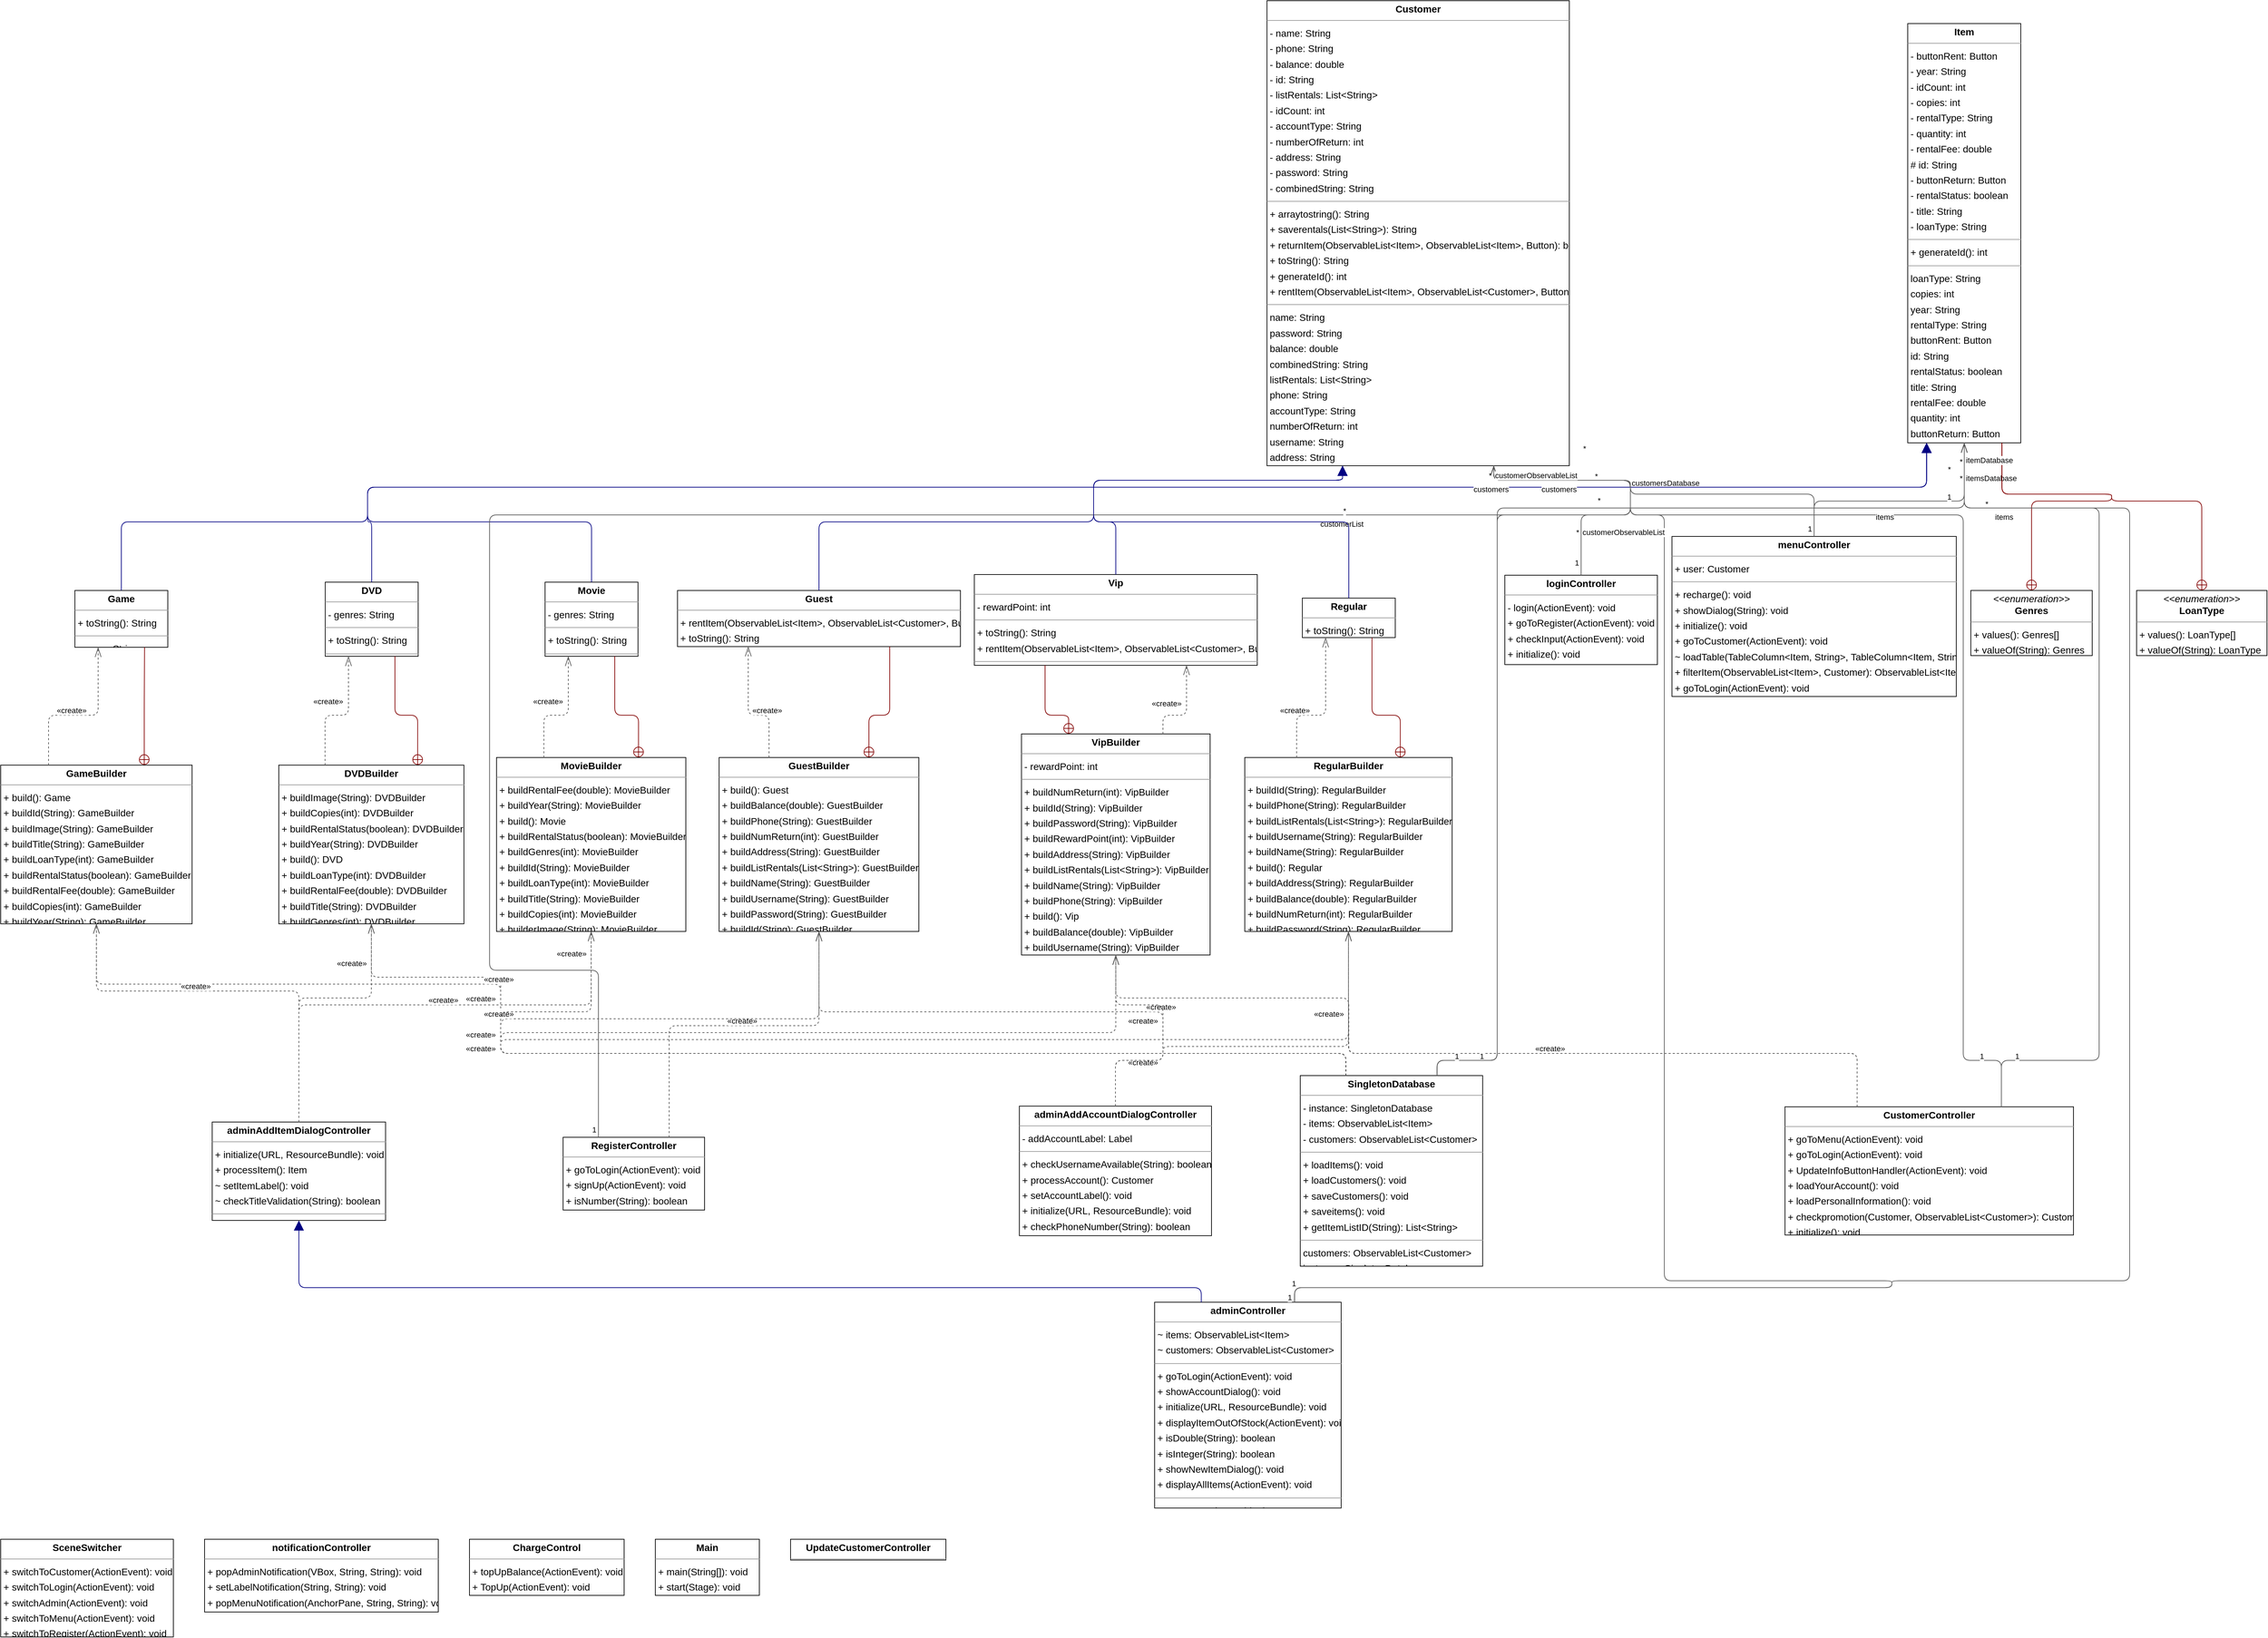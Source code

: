 <mxGraphModel dx="0" dy="0" grid="1" gridSize="10" guides="1" tooltips="1" connect="1" arrows="1" fold="1" page="0" pageScale="1" background="none" math="0" shadow="0">
  <root>
    <mxCell id="0" />
    <mxCell id="1" parent="0" />
    <mxCell id="node3" parent="1" vertex="1" value="&lt;p style=&quot;margin:0px;margin-top:4px;text-align:center;&quot;&gt;&lt;b&gt;ChargeControl&lt;/b&gt;&lt;/p&gt;&lt;hr size=&quot;1&quot;/&gt;&lt;p style=&quot;margin:0 0 0 4px;line-height:1.6;&quot;&gt;+ topUpBalance(ActionEvent): void&lt;br/&gt;+ TopUp(ActionEvent): void&lt;/p&gt;" style="verticalAlign=top;align=left;overflow=fill;fontSize=14;fontFamily=Helvetica;html=1;rounded=0;shadow=0;comic=0;labelBackgroundColor=none;strokeWidth=1;">
      <mxGeometry x="540" y="2206" width="223" height="81" as="geometry" />
    </mxCell>
    <mxCell id="node7" parent="1" vertex="1" value="&lt;p style=&quot;margin:0px;margin-top:4px;text-align:center;&quot;&gt;&lt;b&gt;Customer&lt;/b&gt;&lt;/p&gt;&lt;hr size=&quot;1&quot;/&gt;&lt;p style=&quot;margin:0 0 0 4px;line-height:1.6;&quot;&gt;- name: String&lt;br/&gt;- phone: String&lt;br/&gt;- balance: double&lt;br/&gt;- id: String&lt;br/&gt;- listRentals: List&amp;lt;String&amp;gt;&lt;br/&gt;- idCount: int&lt;br/&gt;- accountType: String&lt;br/&gt;- numberOfReturn: int&lt;br/&gt;- address: String&lt;br/&gt;- password: String&lt;br/&gt;- combinedString: String&lt;/p&gt;&lt;hr size=&quot;1&quot;/&gt;&lt;p style=&quot;margin:0 0 0 4px;line-height:1.6;&quot;&gt;+ arraytostring(): String&lt;br/&gt;+ saverentals(List&amp;lt;String&amp;gt;): String&lt;br/&gt;+ returnItem(ObservableList&amp;lt;Item&amp;gt;, ObservableList&amp;lt;Item&amp;gt;, Button): boolean&lt;br/&gt;+ toString(): String&lt;br/&gt;+ generateId(): int&lt;br/&gt;+ rentItem(ObservableList&amp;lt;Item&amp;gt;, ObservableList&amp;lt;Customer&amp;gt;, Button, Label, int, Label): boolean&lt;/p&gt;&lt;hr size=&quot;1&quot;/&gt;&lt;p style=&quot;margin:0 0 0 4px;line-height:1.6;&quot;&gt; name: String&lt;br/&gt; password: String&lt;br/&gt; balance: double&lt;br/&gt; combinedString: String&lt;br/&gt; listRentals: List&amp;lt;String&amp;gt;&lt;br/&gt; phone: String&lt;br/&gt; accountType: String&lt;br/&gt; numberOfReturn: int&lt;br/&gt; username: String&lt;br/&gt; address: String&lt;br/&gt; id: String&lt;br/&gt; idCount: int&lt;/p&gt;" style="verticalAlign=top;align=left;overflow=fill;fontSize=14;fontFamily=Helvetica;html=1;rounded=0;shadow=0;comic=0;labelBackgroundColor=none;strokeWidth=1;">
      <mxGeometry x="1690" y="-14" width="436" height="671" as="geometry" />
    </mxCell>
    <mxCell id="node5" parent="1" vertex="1" value="&lt;p style=&quot;margin:0px;margin-top:4px;text-align:center;&quot;&gt;&lt;b&gt;CustomerController&lt;/b&gt;&lt;/p&gt;&lt;hr size=&quot;1&quot;/&gt;&lt;p style=&quot;margin:0 0 0 4px;line-height:1.6;&quot;&gt;+ goToMenu(ActionEvent): void&lt;br/&gt;+ goToLogin(ActionEvent): void&lt;br/&gt;+ UpdateInfoButtonHandler(ActionEvent): void&lt;br/&gt;+ loadYourAccount(): void&lt;br/&gt;+ loadPersonalInformation(): void&lt;br/&gt;+ checkpromotion(Customer, ObservableList&amp;lt;Customer&amp;gt;): Customer&lt;br/&gt;+ initialize(): void&lt;/p&gt;" style="verticalAlign=top;align=left;overflow=fill;fontSize=14;fontFamily=Helvetica;html=1;rounded=0;shadow=0;comic=0;labelBackgroundColor=none;strokeWidth=1;">
      <mxGeometry x="2437" y="1582" width="416" height="185" as="geometry" />
    </mxCell>
    <mxCell id="node15" parent="1" vertex="1" value="&lt;p style=&quot;margin:0px;margin-top:4px;text-align:center;&quot;&gt;&lt;b&gt;DVD&lt;/b&gt;&lt;/p&gt;&lt;hr size=&quot;1&quot;/&gt;&lt;p style=&quot;margin:0 0 0 4px;line-height:1.6;&quot;&gt;- genres: String&lt;/p&gt;&lt;hr size=&quot;1&quot;/&gt;&lt;p style=&quot;margin:0 0 0 4px;line-height:1.6;&quot;&gt;+ toString(): String&lt;/p&gt;&lt;hr size=&quot;1&quot;/&gt;&lt;p style=&quot;margin:0 0 0 4px;line-height:1.6;&quot;&gt; genres: String&lt;/p&gt;" style="verticalAlign=top;align=left;overflow=fill;fontSize=14;fontFamily=Helvetica;html=1;rounded=0;shadow=0;comic=0;labelBackgroundColor=none;strokeWidth=1;">
      <mxGeometry x="332" y="825" width="134" height="107" as="geometry" />
    </mxCell>
    <mxCell id="node24" parent="1" vertex="1" value="&lt;p style=&quot;margin:0px;margin-top:4px;text-align:center;&quot;&gt;&lt;b&gt;DVDBuilder&lt;/b&gt;&lt;/p&gt;&lt;hr size=&quot;1&quot;/&gt;&lt;p style=&quot;margin:0 0 0 4px;line-height:1.6;&quot;&gt;+ buildImage(String): DVDBuilder&lt;br/&gt;+ buildCopies(int): DVDBuilder&lt;br/&gt;+ buildRentalStatus(boolean): DVDBuilder&lt;br/&gt;+ buildYear(String): DVDBuilder&lt;br/&gt;+ build(): DVD&lt;br/&gt;+ buildLoanType(int): DVDBuilder&lt;br/&gt;+ buildRentalFee(double): DVDBuilder&lt;br/&gt;+ buildTitle(String): DVDBuilder&lt;br/&gt;+ buildGenres(int): DVDBuilder&lt;/p&gt;" style="verticalAlign=top;align=left;overflow=fill;fontSize=14;fontFamily=Helvetica;html=1;rounded=0;shadow=0;comic=0;labelBackgroundColor=none;strokeWidth=1;">
      <mxGeometry x="265" y="1089" width="267" height="229" as="geometry" />
    </mxCell>
    <mxCell id="node11" parent="1" vertex="1" value="&lt;p style=&quot;margin:0px;margin-top:4px;text-align:center;&quot;&gt;&lt;b&gt;Game&lt;/b&gt;&lt;/p&gt;&lt;hr size=&quot;1&quot;/&gt;&lt;p style=&quot;margin:0 0 0 4px;line-height:1.6;&quot;&gt;+ toString(): String&lt;/p&gt;&lt;hr size=&quot;1&quot;/&gt;&lt;p style=&quot;margin:0 0 0 4px;line-height:1.6;&quot;&gt; genres: String&lt;/p&gt;" style="verticalAlign=top;align=left;overflow=fill;fontSize=14;fontFamily=Helvetica;html=1;rounded=0;shadow=0;comic=0;labelBackgroundColor=none;strokeWidth=1;">
      <mxGeometry x="-29" y="837" width="134" height="82" as="geometry" />
    </mxCell>
    <mxCell id="node26" parent="1" vertex="1" value="&lt;p style=&quot;margin:0px;margin-top:4px;text-align:center;&quot;&gt;&lt;b&gt;GameBuilder&lt;/b&gt;&lt;/p&gt;&lt;hr size=&quot;1&quot;/&gt;&lt;p style=&quot;margin:0 0 0 4px;line-height:1.6;&quot;&gt;+ build(): Game&lt;br/&gt;+ buildId(String): GameBuilder&lt;br/&gt;+ buildImage(String): GameBuilder&lt;br/&gt;+ buildTitle(String): GameBuilder&lt;br/&gt;+ buildLoanType(int): GameBuilder&lt;br/&gt;+ buildRentalStatus(boolean): GameBuilder&lt;br/&gt;+ buildRentalFee(double): GameBuilder&lt;br/&gt;+ buildCopies(int): GameBuilder&lt;br/&gt;+ buildYear(String): GameBuilder&lt;/p&gt;" style="verticalAlign=top;align=left;overflow=fill;fontSize=14;fontFamily=Helvetica;html=1;rounded=0;shadow=0;comic=0;labelBackgroundColor=none;strokeWidth=1;">
      <mxGeometry x="-136" y="1089" width="276" height="229" as="geometry" />
    </mxCell>
    <mxCell id="node21" parent="1" vertex="1" value="&lt;p style=&quot;margin:0px;margin-top:4px;text-align:center;&quot;&gt;&lt;i&gt;&amp;lt;&amp;lt;enumeration&amp;gt;&amp;gt;&lt;/i&gt;&lt;br/&gt;&lt;b&gt;Genres&lt;/b&gt;&lt;/p&gt;&lt;hr size=&quot;1&quot;/&gt;&lt;p style=&quot;margin:0 0 0 4px;line-height:1.6;&quot;&gt;+ values(): Genres[]&lt;br/&gt;+ valueOf(String): Genres&lt;/p&gt;" style="verticalAlign=top;align=left;overflow=fill;fontSize=14;fontFamily=Helvetica;html=1;rounded=0;shadow=0;comic=0;labelBackgroundColor=none;strokeWidth=1;">
      <mxGeometry x="2705" y="837" width="175" height="94" as="geometry" />
    </mxCell>
    <mxCell id="node18" parent="1" vertex="1" value="&lt;p style=&quot;margin:0px;margin-top:4px;text-align:center;&quot;&gt;&lt;b&gt;Guest&lt;/b&gt;&lt;/p&gt;&lt;hr size=&quot;1&quot;/&gt;&lt;p style=&quot;margin:0 0 0 4px;line-height:1.6;&quot;&gt;+ rentItem(ObservableList&amp;lt;Item&amp;gt;, ObservableList&amp;lt;Customer&amp;gt;, Button, Label, int, Label): boolean&lt;br/&gt;+ toString(): String&lt;/p&gt;" style="verticalAlign=top;align=left;overflow=fill;fontSize=14;fontFamily=Helvetica;html=1;rounded=0;shadow=0;comic=0;labelBackgroundColor=none;strokeWidth=1;">
      <mxGeometry x="840" y="837" width="408" height="81" as="geometry" />
    </mxCell>
    <mxCell id="node23" parent="1" vertex="1" value="&lt;p style=&quot;margin:0px;margin-top:4px;text-align:center;&quot;&gt;&lt;b&gt;GuestBuilder&lt;/b&gt;&lt;/p&gt;&lt;hr size=&quot;1&quot;/&gt;&lt;p style=&quot;margin:0 0 0 4px;line-height:1.6;&quot;&gt;+ build(): Guest&lt;br/&gt;+ buildBalance(double): GuestBuilder&lt;br/&gt;+ buildPhone(String): GuestBuilder&lt;br/&gt;+ buildNumReturn(int): GuestBuilder&lt;br/&gt;+ buildAddress(String): GuestBuilder&lt;br/&gt;+ buildListRentals(List&amp;lt;String&amp;gt;): GuestBuilder&lt;br/&gt;+ buildName(String): GuestBuilder&lt;br/&gt;+ buildUsername(String): GuestBuilder&lt;br/&gt;+ buildPassword(String): GuestBuilder&lt;br/&gt;+ buildId(String): GuestBuilder&lt;/p&gt;" style="verticalAlign=top;align=left;overflow=fill;fontSize=14;fontFamily=Helvetica;html=1;rounded=0;shadow=0;comic=0;labelBackgroundColor=none;strokeWidth=1;">
      <mxGeometry x="900" y="1078" width="288" height="251" as="geometry" />
    </mxCell>
    <mxCell id="node1" parent="1" vertex="1" value="&lt;p style=&quot;margin:0px;margin-top:4px;text-align:center;&quot;&gt;&lt;b&gt;Item&lt;/b&gt;&lt;/p&gt;&lt;hr size=&quot;1&quot;/&gt;&lt;p style=&quot;margin:0 0 0 4px;line-height:1.6;&quot;&gt;- buttonRent: Button&lt;br/&gt;- year: String&lt;br/&gt;- idCount: int&lt;br/&gt;- copies: int&lt;br/&gt;- rentalType: String&lt;br/&gt;- quantity: int&lt;br/&gt;- rentalFee: double&lt;br/&gt;# id: String&lt;br/&gt;- buttonReturn: Button&lt;br/&gt;- rentalStatus: boolean&lt;br/&gt;- title: String&lt;br/&gt;- loanType: String&lt;/p&gt;&lt;hr size=&quot;1&quot;/&gt;&lt;p style=&quot;margin:0 0 0 4px;line-height:1.6;&quot;&gt;+ generateId(): int&lt;/p&gt;&lt;hr size=&quot;1&quot;/&gt;&lt;p style=&quot;margin:0 0 0 4px;line-height:1.6;&quot;&gt; loanType: String&lt;br/&gt; copies: int&lt;br/&gt; year: String&lt;br/&gt; rentalType: String&lt;br/&gt; buttonRent: Button&lt;br/&gt; id: String&lt;br/&gt; rentalStatus: boolean&lt;br/&gt; title: String&lt;br/&gt; rentalFee: double&lt;br/&gt; quantity: int&lt;br/&gt; buttonReturn: Button&lt;br/&gt; genres: String&lt;br/&gt; idCount: int&lt;/p&gt;" style="verticalAlign=top;align=left;overflow=fill;fontSize=14;fontFamily=Helvetica;html=1;rounded=0;shadow=0;comic=0;labelBackgroundColor=none;strokeWidth=1;">
      <mxGeometry x="2614" y="19" width="163" height="605" as="geometry" />
    </mxCell>
    <mxCell id="node28" parent="1" vertex="1" value="&lt;p style=&quot;margin:0px;margin-top:4px;text-align:center;&quot;&gt;&lt;i&gt;&amp;lt;&amp;lt;enumeration&amp;gt;&amp;gt;&lt;/i&gt;&lt;br/&gt;&lt;b&gt;LoanType&lt;/b&gt;&lt;/p&gt;&lt;hr size=&quot;1&quot;/&gt;&lt;p style=&quot;margin:0 0 0 4px;line-height:1.6;&quot;&gt;+ values(): LoanType[]&lt;br/&gt;+ valueOf(String): LoanType&lt;/p&gt;" style="verticalAlign=top;align=left;overflow=fill;fontSize=14;fontFamily=Helvetica;html=1;rounded=0;shadow=0;comic=0;labelBackgroundColor=none;strokeWidth=1;">
      <mxGeometry x="2944" y="837" width="188" height="94" as="geometry" />
    </mxCell>
    <mxCell id="node20" parent="1" vertex="1" value="&lt;p style=&quot;margin:0px;margin-top:4px;text-align:center;&quot;&gt;&lt;b&gt;Main&lt;/b&gt;&lt;/p&gt;&lt;hr size=&quot;1&quot;/&gt;&lt;p style=&quot;margin:0 0 0 4px;line-height:1.6;&quot;&gt;+ main(String[]): void&lt;br/&gt;+ start(Stage): void&lt;/p&gt;" style="verticalAlign=top;align=left;overflow=fill;fontSize=14;fontFamily=Helvetica;html=1;rounded=0;shadow=0;comic=0;labelBackgroundColor=none;strokeWidth=1;">
      <mxGeometry x="808" y="2206" width="150" height="81" as="geometry" />
    </mxCell>
    <mxCell id="node13" parent="1" vertex="1" value="&lt;p style=&quot;margin:0px;margin-top:4px;text-align:center;&quot;&gt;&lt;b&gt;Movie&lt;/b&gt;&lt;/p&gt;&lt;hr size=&quot;1&quot;/&gt;&lt;p style=&quot;margin:0 0 0 4px;line-height:1.6;&quot;&gt;- genres: String&lt;/p&gt;&lt;hr size=&quot;1&quot;/&gt;&lt;p style=&quot;margin:0 0 0 4px;line-height:1.6;&quot;&gt;+ toString(): String&lt;/p&gt;&lt;hr size=&quot;1&quot;/&gt;&lt;p style=&quot;margin:0 0 0 4px;line-height:1.6;&quot;&gt; genres: String&lt;/p&gt;" style="verticalAlign=top;align=left;overflow=fill;fontSize=14;fontFamily=Helvetica;html=1;rounded=0;shadow=0;comic=0;labelBackgroundColor=none;strokeWidth=1;">
      <mxGeometry x="649" y="825" width="134" height="107" as="geometry" />
    </mxCell>
    <mxCell id="node27" parent="1" vertex="1" value="&lt;p style=&quot;margin:0px;margin-top:4px;text-align:center;&quot;&gt;&lt;b&gt;MovieBuilder&lt;/b&gt;&lt;/p&gt;&lt;hr size=&quot;1&quot;/&gt;&lt;p style=&quot;margin:0 0 0 4px;line-height:1.6;&quot;&gt;+ buildRentalFee(double): MovieBuilder&lt;br/&gt;+ buildYear(String): MovieBuilder&lt;br/&gt;+ build(): Movie&lt;br/&gt;+ buildRentalStatus(boolean): MovieBuilder&lt;br/&gt;+ buildGenres(int): MovieBuilder&lt;br/&gt;+ buildId(String): MovieBuilder&lt;br/&gt;+ buildLoanType(int): MovieBuilder&lt;br/&gt;+ buildTitle(String): MovieBuilder&lt;br/&gt;+ buildCopies(int): MovieBuilder&lt;br/&gt;+ builderImage(String): MovieBuilder&lt;/p&gt;" style="verticalAlign=top;align=left;overflow=fill;fontSize=14;fontFamily=Helvetica;html=1;rounded=0;shadow=0;comic=0;labelBackgroundColor=none;strokeWidth=1;">
      <mxGeometry x="579" y="1078" width="273" height="251" as="geometry" />
    </mxCell>
    <mxCell id="node17" parent="1" vertex="1" value="&lt;p style=&quot;margin:0px;margin-top:4px;text-align:center;&quot;&gt;&lt;b&gt;RegisterController&lt;/b&gt;&lt;/p&gt;&lt;hr size=&quot;1&quot;/&gt;&lt;p style=&quot;margin:0 0 0 4px;line-height:1.6;&quot;&gt;+ goToLogin(ActionEvent): void&lt;br/&gt;+ signUp(ActionEvent): void&lt;br/&gt;+ isNumber(String): boolean&lt;/p&gt;" style="verticalAlign=top;align=left;overflow=fill;fontSize=14;fontFamily=Helvetica;html=1;rounded=0;shadow=0;comic=0;labelBackgroundColor=none;strokeWidth=1;">
      <mxGeometry x="675" y="1626" width="204" height="105" as="geometry" />
    </mxCell>
    <mxCell id="node14" parent="1" vertex="1" value="&lt;p style=&quot;margin:0px;margin-top:4px;text-align:center;&quot;&gt;&lt;b&gt;Regular&lt;/b&gt;&lt;/p&gt;&lt;hr size=&quot;1&quot;/&gt;&lt;p style=&quot;margin:0 0 0 4px;line-height:1.6;&quot;&gt;+ toString(): String&lt;/p&gt;" style="verticalAlign=top;align=left;overflow=fill;fontSize=14;fontFamily=Helvetica;html=1;rounded=0;shadow=0;comic=0;labelBackgroundColor=none;strokeWidth=1;">
      <mxGeometry x="1741" y="848" width="134" height="57" as="geometry" />
    </mxCell>
    <mxCell id="node25" parent="1" vertex="1" value="&lt;p style=&quot;margin:0px;margin-top:4px;text-align:center;&quot;&gt;&lt;b&gt;RegularBuilder&lt;/b&gt;&lt;/p&gt;&lt;hr size=&quot;1&quot;/&gt;&lt;p style=&quot;margin:0 0 0 4px;line-height:1.6;&quot;&gt;+ buildId(String): RegularBuilder&lt;br/&gt;+ buildPhone(String): RegularBuilder&lt;br/&gt;+ buildListRentals(List&amp;lt;String&amp;gt;): RegularBuilder&lt;br/&gt;+ buildUsername(String): RegularBuilder&lt;br/&gt;+ buildName(String): RegularBuilder&lt;br/&gt;+ build(): Regular&lt;br/&gt;+ buildAddress(String): RegularBuilder&lt;br/&gt;+ buildBalance(double): RegularBuilder&lt;br/&gt;+ buildNumReturn(int): RegularBuilder&lt;br/&gt;+ buildPassword(String): RegularBuilder&lt;/p&gt;" style="verticalAlign=top;align=left;overflow=fill;fontSize=14;fontFamily=Helvetica;html=1;rounded=0;shadow=0;comic=0;labelBackgroundColor=none;strokeWidth=1;">
      <mxGeometry x="1658" y="1078" width="299" height="251" as="geometry" />
    </mxCell>
    <mxCell id="node0" parent="1" vertex="1" value="&lt;p style=&quot;margin:0px;margin-top:4px;text-align:center;&quot;&gt;&lt;b&gt;SceneSwitcher&lt;/b&gt;&lt;/p&gt;&lt;hr size=&quot;1&quot;/&gt;&lt;p style=&quot;margin:0 0 0 4px;line-height:1.6;&quot;&gt;+ switchToCustomer(ActionEvent): void&lt;br/&gt;+ switchToLogin(ActionEvent): void&lt;br/&gt;+ switchAdmin(ActionEvent): void&lt;br/&gt;+ switchToMenu(ActionEvent): void&lt;br/&gt;+ switchToRegister(ActionEvent): void&lt;/p&gt;" style="verticalAlign=top;align=left;overflow=fill;fontSize=14;fontFamily=Helvetica;html=1;rounded=0;shadow=0;comic=0;labelBackgroundColor=none;strokeWidth=1;">
      <mxGeometry x="-136" y="2206" width="249" height="141" as="geometry" />
    </mxCell>
    <mxCell id="node12" parent="1" vertex="1" value="&lt;p style=&quot;margin:0px;margin-top:4px;text-align:center;&quot;&gt;&lt;b&gt;SingletonDatabase&lt;/b&gt;&lt;/p&gt;&lt;hr size=&quot;1&quot;/&gt;&lt;p style=&quot;margin:0 0 0 4px;line-height:1.6;&quot;&gt;- instance: SingletonDatabase&lt;br/&gt;- items: ObservableList&amp;lt;Item&amp;gt;&lt;br/&gt;- customers: ObservableList&amp;lt;Customer&amp;gt;&lt;/p&gt;&lt;hr size=&quot;1&quot;/&gt;&lt;p style=&quot;margin:0 0 0 4px;line-height:1.6;&quot;&gt;+ loadItems(): void&lt;br/&gt;+ loadCustomers(): void&lt;br/&gt;+ saveCustomers(): void&lt;br/&gt;+ saveitems(): void&lt;br/&gt;+ getItemListID(String): List&amp;lt;String&amp;gt;&lt;/p&gt;&lt;hr size=&quot;1&quot;/&gt;&lt;p style=&quot;margin:0 0 0 4px;line-height:1.6;&quot;&gt; customers: ObservableList&amp;lt;Customer&amp;gt;&lt;br/&gt; instance: SingletonDatabase&lt;br/&gt; items: ObservableList&amp;lt;Item&amp;gt;&lt;/p&gt;" style="verticalAlign=top;align=left;overflow=fill;fontSize=14;fontFamily=Helvetica;html=1;rounded=0;shadow=0;comic=0;labelBackgroundColor=none;strokeWidth=1;">
      <mxGeometry x="1738" y="1537" width="263" height="275" as="geometry" />
    </mxCell>
    <mxCell id="node10" parent="1" vertex="1" value="&lt;p style=&quot;margin:0px;margin-top:4px;text-align:center;&quot;&gt;&lt;b&gt;UpdateCustomerController&lt;/b&gt;&lt;/p&gt;&lt;hr size=&quot;1&quot;/&gt;" style="verticalAlign=top;align=left;overflow=fill;fontSize=14;fontFamily=Helvetica;html=1;rounded=0;shadow=0;comic=0;labelBackgroundColor=none;strokeWidth=1;">
      <mxGeometry x="1003" y="2206" width="224" height="30" as="geometry" />
    </mxCell>
    <mxCell id="node19" parent="1" vertex="1" value="&lt;p style=&quot;margin:0px;margin-top:4px;text-align:center;&quot;&gt;&lt;b&gt;Vip&lt;/b&gt;&lt;/p&gt;&lt;hr size=&quot;1&quot;/&gt;&lt;p style=&quot;margin:0 0 0 4px;line-height:1.6;&quot;&gt;- rewardPoint: int&lt;/p&gt;&lt;hr size=&quot;1&quot;/&gt;&lt;p style=&quot;margin:0 0 0 4px;line-height:1.6;&quot;&gt;+ toString(): String&lt;br/&gt;+ rentItem(ObservableList&amp;lt;Item&amp;gt;, ObservableList&amp;lt;Customer&amp;gt;, Button, Label, int, Label): boolean&lt;/p&gt;&lt;hr size=&quot;1&quot;/&gt;&lt;p style=&quot;margin:0 0 0 4px;line-height:1.6;&quot;&gt; rewardPoint: int&lt;/p&gt;" style="verticalAlign=top;align=left;overflow=fill;fontSize=14;fontFamily=Helvetica;html=1;rounded=0;shadow=0;comic=0;labelBackgroundColor=none;strokeWidth=1;">
      <mxGeometry x="1268" y="814" width="408" height="131" as="geometry" />
    </mxCell>
    <mxCell id="node22" parent="1" vertex="1" value="&lt;p style=&quot;margin:0px;margin-top:4px;text-align:center;&quot;&gt;&lt;b&gt;VipBuilder&lt;/b&gt;&lt;/p&gt;&lt;hr size=&quot;1&quot;/&gt;&lt;p style=&quot;margin:0 0 0 4px;line-height:1.6;&quot;&gt;- rewardPoint: int&lt;/p&gt;&lt;hr size=&quot;1&quot;/&gt;&lt;p style=&quot;margin:0 0 0 4px;line-height:1.6;&quot;&gt;+ buildNumReturn(int): VipBuilder&lt;br/&gt;+ buildId(String): VipBuilder&lt;br/&gt;+ buildPassword(String): VipBuilder&lt;br/&gt;+ buildRewardPoint(int): VipBuilder&lt;br/&gt;+ buildAddress(String): VipBuilder&lt;br/&gt;+ buildListRentals(List&amp;lt;String&amp;gt;): VipBuilder&lt;br/&gt;+ buildName(String): VipBuilder&lt;br/&gt;+ buildPhone(String): VipBuilder&lt;br/&gt;+ build(): Vip&lt;br/&gt;+ buildBalance(double): VipBuilder&lt;br/&gt;+ buildUsername(String): VipBuilder&lt;/p&gt;&lt;hr size=&quot;1&quot;/&gt;&lt;p style=&quot;margin:0 0 0 4px;line-height:1.6;&quot;&gt; rewardPoint: int&lt;/p&gt;" style="verticalAlign=top;align=left;overflow=fill;fontSize=14;fontFamily=Helvetica;html=1;rounded=0;shadow=0;comic=0;labelBackgroundColor=none;strokeWidth=1;">
      <mxGeometry x="1336" y="1044" width="272" height="319" as="geometry" />
    </mxCell>
    <mxCell id="node4" parent="1" vertex="1" value="&lt;p style=&quot;margin:0px;margin-top:4px;text-align:center;&quot;&gt;&lt;b&gt;adminAddAccountDialogController&lt;/b&gt;&lt;/p&gt;&lt;hr size=&quot;1&quot;/&gt;&lt;p style=&quot;margin:0 0 0 4px;line-height:1.6;&quot;&gt;- addAccountLabel: Label&lt;/p&gt;&lt;hr size=&quot;1&quot;/&gt;&lt;p style=&quot;margin:0 0 0 4px;line-height:1.6;&quot;&gt;+ checkUsernameAvailable(String): boolean&lt;br/&gt;+ processAccount(): Customer&lt;br/&gt;+ setAccountLabel(): void&lt;br/&gt;+ initialize(URL, ResourceBundle): void&lt;br/&gt;+ checkPhoneNumber(String): boolean&lt;/p&gt;&lt;hr size=&quot;1&quot;/&gt;&lt;p style=&quot;margin:0 0 0 4px;line-height:1.6;&quot;&gt; addAccountLabel: String&lt;/p&gt;" style="verticalAlign=top;align=left;overflow=fill;fontSize=14;fontFamily=Helvetica;html=1;rounded=0;shadow=0;comic=0;labelBackgroundColor=none;strokeWidth=1;">
      <mxGeometry x="1333" y="1581" width="277" height="187" as="geometry" />
    </mxCell>
    <mxCell id="node2" parent="1" vertex="1" value="&lt;p style=&quot;margin:0px;margin-top:4px;text-align:center;&quot;&gt;&lt;b&gt;adminAddItemDialogController&lt;/b&gt;&lt;/p&gt;&lt;hr size=&quot;1&quot;/&gt;&lt;p style=&quot;margin:0 0 0 4px;line-height:1.6;&quot;&gt;+ initialize(URL, ResourceBundle): void&lt;br/&gt;+ processItem(): Item&lt;br/&gt;~ setItemLabel(): void&lt;br/&gt;~ checkTitleValidation(String): boolean&lt;/p&gt;&lt;hr size=&quot;1&quot;/&gt;&lt;p style=&quot;margin:0 0 0 4px;line-height:1.6;&quot;&gt; newLabel: String&lt;/p&gt;" style="verticalAlign=top;align=left;overflow=fill;fontSize=14;fontFamily=Helvetica;html=1;rounded=0;shadow=0;comic=0;labelBackgroundColor=none;strokeWidth=1;">
      <mxGeometry x="169" y="1604" width="250" height="142" as="geometry" />
    </mxCell>
    <mxCell id="node8" parent="1" vertex="1" value="&lt;p style=&quot;margin:0px;margin-top:4px;text-align:center;&quot;&gt;&lt;b&gt;adminController&lt;/b&gt;&lt;/p&gt;&lt;hr size=&quot;1&quot;/&gt;&lt;p style=&quot;margin:0 0 0 4px;line-height:1.6;&quot;&gt;~ items: ObservableList&amp;lt;Item&amp;gt;&lt;br/&gt;~ customers: ObservableList&amp;lt;Customer&amp;gt;&lt;/p&gt;&lt;hr size=&quot;1&quot;/&gt;&lt;p style=&quot;margin:0 0 0 4px;line-height:1.6;&quot;&gt;+ goToLogin(ActionEvent): void&lt;br/&gt;+ showAccountDialog(): void&lt;br/&gt;+ initialize(URL, ResourceBundle): void&lt;br/&gt;+ displayItemOutOfStock(ActionEvent): void&lt;br/&gt;+ isDouble(String): boolean&lt;br/&gt;+ isInteger(String): boolean&lt;br/&gt;+ showNewItemDialog(): void&lt;br/&gt;+ displayAllItems(ActionEvent): void&lt;/p&gt;&lt;hr size=&quot;1&quot;/&gt;&lt;p style=&quot;margin:0 0 0 4px;line-height:1.6;&quot;&gt; customers: ObservableList&amp;lt;Customer&amp;gt;&lt;br/&gt; items: ObservableList&amp;lt;Item&amp;gt;&lt;/p&gt;" style="verticalAlign=top;align=left;overflow=fill;fontSize=14;fontFamily=Helvetica;html=1;rounded=0;shadow=0;comic=0;labelBackgroundColor=none;strokeWidth=1;">
      <mxGeometry x="1528" y="1864" width="269" height="297" as="geometry" />
    </mxCell>
    <mxCell id="node9" parent="1" vertex="1" value="&lt;p style=&quot;margin:0px;margin-top:4px;text-align:center;&quot;&gt;&lt;b&gt;loginController&lt;/b&gt;&lt;/p&gt;&lt;hr size=&quot;1&quot;/&gt;&lt;p style=&quot;margin:0 0 0 4px;line-height:1.6;&quot;&gt;- login(ActionEvent): void&lt;br/&gt;+ goToRegister(ActionEvent): void&lt;br/&gt;+ checkInput(ActionEvent): void&lt;br/&gt;+ initialize(): void&lt;/p&gt;" style="verticalAlign=top;align=left;overflow=fill;fontSize=14;fontFamily=Helvetica;html=1;rounded=0;shadow=0;comic=0;labelBackgroundColor=none;strokeWidth=1;">
      <mxGeometry x="2033" y="815" width="220" height="129" as="geometry" />
    </mxCell>
    <mxCell id="node16" parent="1" vertex="1" value="&lt;p style=&quot;margin:0px;margin-top:4px;text-align:center;&quot;&gt;&lt;b&gt;menuController&lt;/b&gt;&lt;/p&gt;&lt;hr size=&quot;1&quot;/&gt;&lt;p style=&quot;margin:0 0 0 4px;line-height:1.6;&quot;&gt;+ user: Customer&lt;/p&gt;&lt;hr size=&quot;1&quot;/&gt;&lt;p style=&quot;margin:0 0 0 4px;line-height:1.6;&quot;&gt;+ recharge(): void&lt;br/&gt;+ showDialog(String): void&lt;br/&gt;+ initialize(): void&lt;br/&gt;+ goToCustomer(ActionEvent): void&lt;br/&gt;~ loadTable(TableColumn&amp;lt;Item, String&amp;gt;, TableColumn&amp;lt;Item, String&amp;gt;, TableColumn&amp;lt;Item, String&amp;gt;, TableColumn&amp;lt;Item, Integer&amp;gt;, TableColumn&amp;lt;Item, Double&amp;gt;, TableColumn&amp;lt;Item, Boolean&amp;gt;, TableColumn&amp;lt;Item, String&amp;gt;): void&lt;br/&gt;+ filterItem(ObservableList&amp;lt;Item&amp;gt;, Customer): ObservableList&amp;lt;Item&amp;gt;&lt;br/&gt;+ goToLogin(ActionEvent): void&lt;/p&gt;&lt;hr size=&quot;1&quot;/&gt;&lt;p style=&quot;margin:0 0 0 4px;line-height:1.6;&quot;&gt; user: Customer&lt;/p&gt;" style="verticalAlign=top;align=left;overflow=fill;fontSize=14;fontFamily=Helvetica;html=1;rounded=0;shadow=0;comic=0;labelBackgroundColor=none;strokeWidth=1;">
      <mxGeometry x="2274" y="759" width="410" height="231" as="geometry" />
    </mxCell>
    <mxCell id="node6" parent="1" vertex="1" value="&lt;p style=&quot;margin:0px;margin-top:4px;text-align:center;&quot;&gt;&lt;b&gt;notificationController&lt;/b&gt;&lt;/p&gt;&lt;hr size=&quot;1&quot;/&gt;&lt;p style=&quot;margin:0 0 0 4px;line-height:1.6;&quot;&gt;+ popAdminNotification(VBox, String, String): void&lt;br/&gt;+ setLabelNotification(String, String): void&lt;br/&gt;+ popMenuNotification(AnchorPane, String, String): void&lt;/p&gt;" style="verticalAlign=top;align=left;overflow=fill;fontSize=14;fontFamily=Helvetica;html=1;rounded=0;shadow=0;comic=0;labelBackgroundColor=none;strokeWidth=1;">
      <mxGeometry x="158" y="2206" width="337" height="105" as="geometry" />
    </mxCell>
    <mxCell id="edge16" edge="1" value="" parent="1" source="node5" target="node7" style="html=1;rounded=1;edgeStyle=orthogonalEdgeStyle;dashed=0;startArrow=diamondThinstartSize=12;endArrow=openThin;endSize=12;strokeColor=#595959;exitX=0.750;exitY=0.000;exitDx=0;exitDy=0;entryX=0.750;entryY=1.000;entryDx=0;entryDy=0;">
      <mxGeometry width="50" height="50" relative="1" as="geometry">
        <Array as="points">
          <mxPoint x="2749" y="1515" />
          <mxPoint x="2694" y="1515" />
          <mxPoint x="2694" y="728" />
          <mxPoint x="2214" y="728" />
          <mxPoint x="2214" y="678" />
          <mxPoint x="2017" y="678" />
        </Array>
      </mxGeometry>
    </mxCell>
    <mxCell id="label96" parent="edge16" vertex="1" connectable="0" value="1" style="edgeLabel;resizable=0;html=1;align=left;verticalAlign=top;strokeColor=default;">
      <mxGeometry x="2716" y="1496" as="geometry" />
    </mxCell>
    <mxCell id="label100" parent="edge16" vertex="1" connectable="0" value="*" style="edgeLabel;resizable=0;html=1;align=left;verticalAlign=top;strokeColor=default;">
      <mxGeometry x="2161" y="659" as="geometry" />
    </mxCell>
    <mxCell id="label101" parent="edge16" vertex="1" connectable="0" value="customersDatabase" style="edgeLabel;resizable=0;html=1;align=left;verticalAlign=top;strokeColor=default;">
      <mxGeometry x="2214" y="669" as="geometry" />
    </mxCell>
    <mxCell id="edge15" edge="1" value="" parent="1" source="node5" target="node1" style="html=1;rounded=1;edgeStyle=orthogonalEdgeStyle;dashed=0;startArrow=diamondThinstartSize=12;endArrow=openThin;endSize=12;strokeColor=#595959;exitX=0.750;exitY=0.000;exitDx=0;exitDy=0;entryX=0.500;entryY=1.000;entryDx=0;entryDy=0;">
      <mxGeometry width="50" height="50" relative="1" as="geometry">
        <Array as="points">
          <mxPoint x="2749" y="1515" />
          <mxPoint x="2890" y="1515" />
          <mxPoint x="2890" y="718" />
          <mxPoint x="2696" y="718" />
        </Array>
      </mxGeometry>
    </mxCell>
    <mxCell id="label90" parent="edge15" vertex="1" connectable="0" value="1" style="edgeLabel;resizable=0;html=1;align=left;verticalAlign=top;strokeColor=default;">
      <mxGeometry x="2767" y="1496" as="geometry" />
    </mxCell>
    <mxCell id="label94" parent="edge15" vertex="1" connectable="0" value="*" style="edgeLabel;resizable=0;html=1;align=left;verticalAlign=top;strokeColor=default;">
      <mxGeometry x="2724" y="699" as="geometry" />
    </mxCell>
    <mxCell id="label95" parent="edge15" vertex="1" connectable="0" value="itemsDatabase" style="edgeLabel;resizable=0;html=1;align=left;verticalAlign=top;strokeColor=default;">
      <mxGeometry x="2696" y="662" as="geometry" />
    </mxCell>
    <mxCell id="edge26" edge="1" value="" parent="1" source="node5" target="node25" style="html=1;rounded=1;edgeStyle=orthogonalEdgeStyle;dashed=1;startArrow=none;endArrow=openThin;endSize=12;strokeColor=#595959;exitX=0.250;exitY=0.000;exitDx=0;exitDy=0;entryX=0.500;entryY=1.000;entryDx=0;entryDy=0;">
      <mxGeometry width="50" height="50" relative="1" as="geometry">
        <Array as="points">
          <mxPoint x="2541" y="1505" />
          <mxPoint x="1808" y="1505" />
        </Array>
      </mxGeometry>
    </mxCell>
    <mxCell id="label158" parent="edge26" vertex="1" connectable="0" value="«create»" style="edgeLabel;resizable=0;html=1;align=left;verticalAlign=top;strokeColor=default;">
      <mxGeometry x="2075" y="1485" as="geometry" />
    </mxCell>
    <mxCell id="edge44" edge="1" value="" parent="1" source="node5" target="node22" style="html=1;rounded=1;edgeStyle=orthogonalEdgeStyle;dashed=1;startArrow=none;endArrow=openThin;endSize=12;strokeColor=#595959;exitX=0.250;exitY=0.000;exitDx=0;exitDy=0;entryX=0.500;entryY=1.000;entryDx=0;entryDy=0;">
      <mxGeometry width="50" height="50" relative="1" as="geometry">
        <Array as="points">
          <mxPoint x="2541" y="1505" />
          <mxPoint x="1808" y="1505" />
          <mxPoint x="1808" y="1425" />
          <mxPoint x="1472" y="1425" />
        </Array>
      </mxGeometry>
    </mxCell>
    <mxCell id="label266" parent="edge44" vertex="1" connectable="0" value="«create»" style="edgeLabel;resizable=0;html=1;align=left;verticalAlign=top;strokeColor=default;">
      <mxGeometry x="1756" y="1435" as="geometry" />
    </mxCell>
    <mxCell id="edge6" edge="1" value="" parent="1" source="node15" target="node1" style="html=1;rounded=1;edgeStyle=orthogonalEdgeStyle;dashed=0;startArrow=none;endArrow=block;endSize=12;strokeColor=#000082;exitX=0.500;exitY=0.000;exitDx=0;exitDy=0;entryX=0.167;entryY=1.000;entryDx=0;entryDy=0;">
      <mxGeometry width="50" height="50" relative="1" as="geometry">
        <Array as="points">
          <mxPoint x="399" y="738" />
          <mxPoint x="393" y="738" />
          <mxPoint x="393" y="688" />
          <mxPoint x="2642" y="688" />
        </Array>
      </mxGeometry>
    </mxCell>
    <mxCell id="edge21" edge="1" value="" parent="1" source="node24" target="node15" style="html=1;rounded=1;edgeStyle=orthogonalEdgeStyle;dashed=1;startArrow=none;endArrow=openThin;endSize=12;strokeColor=#595959;exitX=0.250;exitY=0.000;exitDx=0;exitDy=0;entryX=0.250;entryY=1.000;entryDx=0;entryDy=0;">
      <mxGeometry width="50" height="50" relative="1" as="geometry">
        <Array as="points">
          <mxPoint x="332" y="1017" />
          <mxPoint x="365" y="1017" />
        </Array>
      </mxGeometry>
    </mxCell>
    <mxCell id="label128" parent="edge21" vertex="1" connectable="0" value="«create»" style="edgeLabel;resizable=0;html=1;align=left;verticalAlign=top;strokeColor=default;">
      <mxGeometry x="313" y="984" as="geometry" />
    </mxCell>
    <mxCell id="edge24" edge="1" value="" parent="1" source="node24" target="node15" style="html=1;rounded=1;edgeStyle=orthogonalEdgeStyle;dashed=0;startArrow=circlePlus;startFill=0;endArrow=none;strokeColor=#820000;exitX=0.750;exitY=0.000;exitDx=0;exitDy=0;entryX=0.750;entryY=1.000;entryDx=0;entryDy=0;">
      <mxGeometry width="50" height="50" relative="1" as="geometry">
        <Array as="points">
          <mxPoint x="466" y="1017" />
          <mxPoint x="432" y="1017" />
        </Array>
      </mxGeometry>
    </mxCell>
    <mxCell id="edge2" edge="1" value="" parent="1" source="node11" target="node1" style="html=1;rounded=1;edgeStyle=orthogonalEdgeStyle;dashed=0;startArrow=none;endArrow=block;endSize=12;strokeColor=#000082;exitX=0.500;exitY=0.001;exitDx=0;exitDy=0;entryX=0.167;entryY=1.000;entryDx=0;entryDy=0;">
      <mxGeometry width="50" height="50" relative="1" as="geometry">
        <Array as="points">
          <mxPoint x="38" y="738" />
          <mxPoint x="393" y="738" />
          <mxPoint x="393" y="688" />
          <mxPoint x="2642" y="688" />
        </Array>
      </mxGeometry>
    </mxCell>
    <mxCell id="edge41" edge="1" value="" parent="1" source="node26" target="node11" style="html=1;rounded=1;edgeStyle=orthogonalEdgeStyle;dashed=1;startArrow=none;endArrow=openThin;endSize=12;strokeColor=#595959;exitX=0.250;exitY=0.000;exitDx=0;exitDy=0;entryX=0.250;entryY=1.000;entryDx=0;entryDy=0;">
      <mxGeometry width="50" height="50" relative="1" as="geometry">
        <Array as="points">
          <mxPoint x="-67" y="1017" />
          <mxPoint x="4" y="1017" />
        </Array>
      </mxGeometry>
    </mxCell>
    <mxCell id="label248" parent="edge41" vertex="1" connectable="0" value="«create»" style="edgeLabel;resizable=0;html=1;align=left;verticalAlign=top;strokeColor=default;">
      <mxGeometry x="-57" y="997" as="geometry" />
    </mxCell>
    <mxCell id="edge43" edge="1" value="" parent="1" source="node26" target="node11" style="html=1;rounded=1;edgeStyle=orthogonalEdgeStyle;dashed=0;startArrow=circlePlus;startFill=0;endArrow=none;strokeColor=#820000;exitX=0.750;exitY=0.000;exitDx=0;exitDy=0;entryX=0.750;entryY=1.001;entryDx=0;entryDy=0;">
      <mxGeometry width="50" height="50" relative="1" as="geometry">
        <Array as="points" />
      </mxGeometry>
    </mxCell>
    <mxCell id="edge32" edge="1" value="" parent="1" source="node21" target="node1" style="html=1;rounded=1;edgeStyle=orthogonalEdgeStyle;dashed=0;startArrow=circlePlus;startFill=0;endArrow=none;strokeColor=#820000;exitX=0.500;exitY=0.000;exitDx=0;exitDy=0;entryX=0.833;entryY=1.000;entryDx=0;entryDy=0;">
      <mxGeometry width="50" height="50" relative="1" as="geometry">
        <Array as="points">
          <mxPoint x="2792" y="708" />
          <mxPoint x="2908" y="708" />
          <mxPoint x="2908" y="698" />
          <mxPoint x="2750" y="698" />
        </Array>
      </mxGeometry>
    </mxCell>
    <mxCell id="edge0" edge="1" value="" parent="1" source="node18" target="node7" style="html=1;rounded=1;edgeStyle=orthogonalEdgeStyle;dashed=0;startArrow=none;endArrow=block;endSize=12;strokeColor=#000082;exitX=0.500;exitY=0.001;exitDx=0;exitDy=0;entryX=0.250;entryY=1.000;entryDx=0;entryDy=0;">
      <mxGeometry width="50" height="50" relative="1" as="geometry">
        <Array as="points">
          <mxPoint x="1044" y="738" />
          <mxPoint x="1440" y="738" />
          <mxPoint x="1440" y="678" />
          <mxPoint x="1799" y="678" />
        </Array>
      </mxGeometry>
    </mxCell>
    <mxCell id="edge23" edge="1" value="" parent="1" source="node23" target="node18" style="html=1;rounded=1;edgeStyle=orthogonalEdgeStyle;dashed=0;startArrow=circlePlus;startFill=0;endArrow=none;strokeColor=#820000;exitX=0.750;exitY=0.000;exitDx=0;exitDy=0;entryX=0.750;entryY=1.000;entryDx=0;entryDy=0;">
      <mxGeometry width="50" height="50" relative="1" as="geometry">
        <Array as="points">
          <mxPoint x="1116" y="1017" />
          <mxPoint x="1146" y="1017" />
        </Array>
      </mxGeometry>
    </mxCell>
    <mxCell id="edge30" edge="1" value="" parent="1" source="node23" target="node18" style="html=1;rounded=1;edgeStyle=orthogonalEdgeStyle;dashed=1;startArrow=none;endArrow=openThin;endSize=12;strokeColor=#595959;exitX=0.250;exitY=0.000;exitDx=0;exitDy=0;entryX=0.250;entryY=1.000;entryDx=0;entryDy=0;">
      <mxGeometry width="50" height="50" relative="1" as="geometry">
        <Array as="points">
          <mxPoint x="972" y="1017" />
          <mxPoint x="942" y="1017" />
        </Array>
      </mxGeometry>
    </mxCell>
    <mxCell id="label182" parent="edge30" vertex="1" connectable="0" value="«create»" style="edgeLabel;resizable=0;html=1;align=left;verticalAlign=top;strokeColor=default;">
      <mxGeometry x="946" y="997" as="geometry" />
    </mxCell>
    <mxCell id="edge20" edge="1" value="" parent="1" source="node28" target="node1" style="html=1;rounded=1;edgeStyle=orthogonalEdgeStyle;dashed=0;startArrow=circlePlus;startFill=0;endArrow=none;strokeColor=#820000;exitX=0.500;exitY=0.000;exitDx=0;exitDy=0;entryX=0.833;entryY=1.000;entryDx=0;entryDy=0;">
      <mxGeometry width="50" height="50" relative="1" as="geometry">
        <Array as="points">
          <mxPoint x="3038" y="708" />
          <mxPoint x="2908" y="708" />
          <mxPoint x="2908" y="698" />
          <mxPoint x="2750" y="698" />
        </Array>
      </mxGeometry>
    </mxCell>
    <mxCell id="edge3" edge="1" value="" parent="1" source="node13" target="node1" style="html=1;rounded=1;edgeStyle=orthogonalEdgeStyle;dashed=0;startArrow=none;endArrow=block;endSize=12;strokeColor=#000082;exitX=0.500;exitY=0.000;exitDx=0;exitDy=0;entryX=0.167;entryY=1.000;entryDx=0;entryDy=0;">
      <mxGeometry width="50" height="50" relative="1" as="geometry">
        <Array as="points">
          <mxPoint x="716" y="738" />
          <mxPoint x="393" y="738" />
          <mxPoint x="393" y="688" />
          <mxPoint x="2642" y="688" />
        </Array>
      </mxGeometry>
    </mxCell>
    <mxCell id="edge37" edge="1" value="" parent="1" source="node27" target="node13" style="html=1;rounded=1;edgeStyle=orthogonalEdgeStyle;dashed=0;startArrow=circlePlus;startFill=0;endArrow=none;strokeColor=#820000;exitX=0.750;exitY=0.000;exitDx=0;exitDy=0;entryX=0.750;entryY=1.000;entryDx=0;entryDy=0;">
      <mxGeometry width="50" height="50" relative="1" as="geometry">
        <Array as="points">
          <mxPoint x="784" y="1017" />
          <mxPoint x="749" y="1017" />
        </Array>
      </mxGeometry>
    </mxCell>
    <mxCell id="edge39" edge="1" value="" parent="1" source="node27" target="node13" style="html=1;rounded=1;edgeStyle=orthogonalEdgeStyle;dashed=1;startArrow=none;endArrow=openThin;endSize=12;strokeColor=#595959;exitX=0.250;exitY=0.000;exitDx=0;exitDy=0;entryX=0.250;entryY=1.000;entryDx=0;entryDy=0;">
      <mxGeometry width="50" height="50" relative="1" as="geometry">
        <Array as="points">
          <mxPoint x="648" y="1017" />
          <mxPoint x="682" y="1017" />
        </Array>
      </mxGeometry>
    </mxCell>
    <mxCell id="label236" parent="edge39" vertex="1" connectable="0" value="«create»" style="edgeLabel;resizable=0;html=1;align=left;verticalAlign=top;strokeColor=default;">
      <mxGeometry x="630" y="984" as="geometry" />
    </mxCell>
    <mxCell id="edge11" edge="1" value="" parent="1" source="node17" target="node7" style="html=1;rounded=1;edgeStyle=orthogonalEdgeStyle;dashed=0;startArrow=diamondThinstartSize=12;endArrow=openThin;endSize=12;strokeColor=#595959;exitX=0.250;exitY=0.000;exitDx=0;exitDy=0;entryX=0.750;entryY=1.000;entryDx=0;entryDy=0;">
      <mxGeometry width="50" height="50" relative="1" as="geometry">
        <Array as="points">
          <mxPoint x="726" y="1385" />
          <mxPoint x="569" y="1385" />
          <mxPoint x="569" y="728" />
          <mxPoint x="2214" y="728" />
          <mxPoint x="2214" y="678" />
          <mxPoint x="2017" y="678" />
        </Array>
      </mxGeometry>
    </mxCell>
    <mxCell id="label66" parent="edge11" vertex="1" connectable="0" value="1" style="edgeLabel;resizable=0;html=1;align=left;verticalAlign=top;strokeColor=default;">
      <mxGeometry x="715" y="1602" as="geometry" />
    </mxCell>
    <mxCell id="label70" parent="edge11" vertex="1" connectable="0" value="*" style="edgeLabel;resizable=0;html=1;align=left;verticalAlign=top;strokeColor=default;">
      <mxGeometry x="1798" y="709" as="geometry" />
    </mxCell>
    <mxCell id="label71" parent="edge11" vertex="1" connectable="0" value="customerList" style="edgeLabel;resizable=0;html=1;align=left;verticalAlign=top;strokeColor=default;">
      <mxGeometry x="1765" y="728" as="geometry" />
    </mxCell>
    <mxCell id="edge19" edge="1" value="" parent="1" source="node17" target="node23" style="html=1;rounded=1;edgeStyle=orthogonalEdgeStyle;dashed=1;startArrow=none;endArrow=openThin;endSize=12;strokeColor=#595959;exitX=0.750;exitY=0.000;exitDx=0;exitDy=0;entryX=0.500;entryY=1.000;entryDx=0;entryDy=0;">
      <mxGeometry width="50" height="50" relative="1" as="geometry">
        <Array as="points">
          <mxPoint x="828" y="1465" />
          <mxPoint x="1044" y="1465" />
        </Array>
      </mxGeometry>
    </mxCell>
    <mxCell id="label116" parent="edge19" vertex="1" connectable="0" value="«create»" style="edgeLabel;resizable=0;html=1;align=left;verticalAlign=top;strokeColor=default;">
      <mxGeometry x="910" y="1445" as="geometry" />
    </mxCell>
    <mxCell id="edge1" edge="1" value="" parent="1" source="node14" target="node7" style="html=1;rounded=1;edgeStyle=orthogonalEdgeStyle;dashed=0;startArrow=none;endArrow=block;endSize=12;strokeColor=#000082;exitX=0.500;exitY=0.001;exitDx=0;exitDy=0;entryX=0.250;entryY=1.000;entryDx=0;entryDy=0;">
      <mxGeometry width="50" height="50" relative="1" as="geometry">
        <Array as="points">
          <mxPoint x="1808" y="738" />
          <mxPoint x="1440" y="738" />
          <mxPoint x="1440" y="678" />
          <mxPoint x="1799" y="678" />
        </Array>
      </mxGeometry>
    </mxCell>
    <mxCell id="edge33" edge="1" value="" parent="1" source="node25" target="node14" style="html=1;rounded=1;edgeStyle=orthogonalEdgeStyle;dashed=1;startArrow=none;endArrow=openThin;endSize=12;strokeColor=#595959;exitX=0.250;exitY=0.000;exitDx=0;exitDy=0;entryX=0.250;entryY=1.001;entryDx=0;entryDy=0;">
      <mxGeometry width="50" height="50" relative="1" as="geometry">
        <Array as="points">
          <mxPoint x="1733" y="1017" />
          <mxPoint x="1774" y="1017" />
        </Array>
      </mxGeometry>
    </mxCell>
    <mxCell id="label200" parent="edge33" vertex="1" connectable="0" value="«create»" style="edgeLabel;resizable=0;html=1;align=left;verticalAlign=top;strokeColor=default;">
      <mxGeometry x="1707" y="997" as="geometry" />
    </mxCell>
    <mxCell id="edge40" edge="1" value="" parent="1" source="node25" target="node14" style="html=1;rounded=1;edgeStyle=orthogonalEdgeStyle;dashed=0;startArrow=circlePlus;startFill=0;endArrow=none;strokeColor=#820000;exitX=0.750;exitY=0.000;exitDx=0;exitDy=0;entryX=0.750;entryY=1.001;entryDx=0;entryDy=0;">
      <mxGeometry width="50" height="50" relative="1" as="geometry">
        <Array as="points">
          <mxPoint x="1883" y="1017" />
          <mxPoint x="1841" y="1017" />
        </Array>
      </mxGeometry>
    </mxCell>
    <mxCell id="edge9" edge="1" value="" parent="1" source="node12" target="node7" style="html=1;rounded=1;edgeStyle=orthogonalEdgeStyle;dashed=0;startArrow=diamondThinstartSize=12;endArrow=openThin;endSize=12;strokeColor=#595959;exitX=0.750;exitY=0.000;exitDx=0;exitDy=0;entryX=0.750;entryY=1.000;entryDx=0;entryDy=0;">
      <mxGeometry width="50" height="50" relative="1" as="geometry">
        <Array as="points">
          <mxPoint x="1936" y="1515" />
          <mxPoint x="2022" y="1515" />
          <mxPoint x="2022" y="728" />
          <mxPoint x="2214" y="728" />
          <mxPoint x="2214" y="678" />
          <mxPoint x="2017" y="678" />
        </Array>
      </mxGeometry>
    </mxCell>
    <mxCell id="label54" parent="edge9" vertex="1" connectable="0" value="1" style="edgeLabel;resizable=0;html=1;align=left;verticalAlign=top;strokeColor=default;">
      <mxGeometry x="1995" y="1496" as="geometry" />
    </mxCell>
    <mxCell id="label58" parent="edge9" vertex="1" connectable="0" value="*" style="edgeLabel;resizable=0;html=1;align=left;verticalAlign=top;strokeColor=default;">
      <mxGeometry x="2165" y="694" as="geometry" />
    </mxCell>
    <mxCell id="label59" parent="edge9" vertex="1" connectable="0" value="customers" style="edgeLabel;resizable=0;html=1;align=left;verticalAlign=top;strokeColor=default;">
      <mxGeometry x="2084" y="678" as="geometry" />
    </mxCell>
    <mxCell id="edge35" edge="1" value="" parent="1" source="node12" target="node24" style="html=1;rounded=1;edgeStyle=orthogonalEdgeStyle;dashed=1;startArrow=none;endArrow=openThin;endSize=12;strokeColor=#595959;exitX=0.250;exitY=0.000;exitDx=0;exitDy=0;entryX=0.500;entryY=1.000;entryDx=0;entryDy=0;">
      <mxGeometry width="50" height="50" relative="1" as="geometry">
        <Array as="points">
          <mxPoint x="1804" y="1505" />
          <mxPoint x="585" y="1505" />
          <mxPoint x="585" y="1395" />
          <mxPoint x="399" y="1395" />
        </Array>
      </mxGeometry>
    </mxCell>
    <mxCell id="label212" parent="edge35" vertex="1" connectable="0" value="«create»" style="edgeLabel;resizable=0;html=1;align=left;verticalAlign=top;strokeColor=default;">
      <mxGeometry x="533" y="1413" as="geometry" />
    </mxCell>
    <mxCell id="edge29" edge="1" value="" parent="1" source="node12" target="node26" style="html=1;rounded=1;edgeStyle=orthogonalEdgeStyle;dashed=1;startArrow=none;endArrow=openThin;endSize=12;strokeColor=#595959;exitX=0.250;exitY=0.000;exitDx=0;exitDy=0;entryX=0.500;entryY=1.000;entryDx=0;entryDy=0;">
      <mxGeometry width="50" height="50" relative="1" as="geometry">
        <Array as="points">
          <mxPoint x="1804" y="1505" />
          <mxPoint x="585" y="1505" />
          <mxPoint x="585" y="1405" />
          <mxPoint x="2" y="1405" />
        </Array>
      </mxGeometry>
    </mxCell>
    <mxCell id="label176" parent="edge29" vertex="1" connectable="0" value="«create»" style="edgeLabel;resizable=0;html=1;align=left;verticalAlign=top;strokeColor=default;">
      <mxGeometry x="559" y="1385" as="geometry" />
    </mxCell>
    <mxCell id="edge18" edge="1" value="" parent="1" source="node12" target="node23" style="html=1;rounded=1;edgeStyle=orthogonalEdgeStyle;dashed=1;startArrow=none;endArrow=openThin;endSize=12;strokeColor=#595959;exitX=0.250;exitY=0.000;exitDx=0;exitDy=0;entryX=0.500;entryY=1.000;entryDx=0;entryDy=0;">
      <mxGeometry width="50" height="50" relative="1" as="geometry">
        <Array as="points">
          <mxPoint x="1804" y="1505" />
          <mxPoint x="585" y="1505" />
          <mxPoint x="585" y="1455" />
          <mxPoint x="1044" y="1455" />
        </Array>
      </mxGeometry>
    </mxCell>
    <mxCell id="label110" parent="edge18" vertex="1" connectable="0" value="«create»" style="edgeLabel;resizable=0;html=1;align=left;verticalAlign=top;strokeColor=default;">
      <mxGeometry x="559" y="1435" as="geometry" />
    </mxCell>
    <mxCell id="edge7" edge="1" value="" parent="1" source="node12" target="node1" style="html=1;rounded=1;edgeStyle=orthogonalEdgeStyle;dashed=0;startArrow=diamondThinstartSize=12;endArrow=openThin;endSize=12;strokeColor=#595959;exitX=0.750;exitY=0.000;exitDx=0;exitDy=0;entryX=0.500;entryY=1.000;entryDx=0;entryDy=0;">
      <mxGeometry width="50" height="50" relative="1" as="geometry">
        <Array as="points">
          <mxPoint x="1936" y="1515" />
          <mxPoint x="2022" y="1515" />
          <mxPoint x="2022" y="718" />
          <mxPoint x="2696" y="718" />
        </Array>
      </mxGeometry>
    </mxCell>
    <mxCell id="label42" parent="edge7" vertex="1" connectable="0" value="1" style="edgeLabel;resizable=0;html=1;align=left;verticalAlign=top;strokeColor=default;">
      <mxGeometry x="1959" y="1496" as="geometry" />
    </mxCell>
    <mxCell id="label46" parent="edge7" vertex="1" connectable="0" value="*" style="edgeLabel;resizable=0;html=1;align=left;verticalAlign=top;strokeColor=default;">
      <mxGeometry x="2687" y="638" as="geometry" />
    </mxCell>
    <mxCell id="label47" parent="edge7" vertex="1" connectable="0" value="items" style="edgeLabel;resizable=0;html=1;align=left;verticalAlign=top;strokeColor=default;">
      <mxGeometry x="2566" y="718" as="geometry" />
    </mxCell>
    <mxCell id="edge38" edge="1" value="" parent="1" source="node12" target="node27" style="html=1;rounded=1;edgeStyle=orthogonalEdgeStyle;dashed=1;startArrow=none;endArrow=openThin;endSize=12;strokeColor=#595959;exitX=0.250;exitY=0.000;exitDx=0;exitDy=0;entryX=0.500;entryY=1.000;entryDx=0;entryDy=0;">
      <mxGeometry width="50" height="50" relative="1" as="geometry">
        <Array as="points">
          <mxPoint x="1804" y="1505" />
          <mxPoint x="585" y="1505" />
          <mxPoint x="585" y="1445" />
          <mxPoint x="716" y="1445" />
        </Array>
      </mxGeometry>
    </mxCell>
    <mxCell id="label230" parent="edge38" vertex="1" connectable="0" value="«create»" style="edgeLabel;resizable=0;html=1;align=left;verticalAlign=top;strokeColor=default;">
      <mxGeometry x="664" y="1348" as="geometry" />
    </mxCell>
    <mxCell id="edge27" edge="1" value="" parent="1" source="node12" target="node25" style="html=1;rounded=1;edgeStyle=orthogonalEdgeStyle;dashed=1;startArrow=none;endArrow=openThin;endSize=12;strokeColor=#595959;exitX=0.250;exitY=0.000;exitDx=0;exitDy=0;entryX=0.500;entryY=1.000;entryDx=0;entryDy=0;">
      <mxGeometry width="50" height="50" relative="1" as="geometry">
        <Array as="points">
          <mxPoint x="1804" y="1505" />
          <mxPoint x="585" y="1505" />
          <mxPoint x="585" y="1485" />
          <mxPoint x="1808" y="1485" />
        </Array>
      </mxGeometry>
    </mxCell>
    <mxCell id="label164" parent="edge27" vertex="1" connectable="0" value="«create»" style="edgeLabel;resizable=0;html=1;align=left;verticalAlign=top;strokeColor=default;">
      <mxGeometry x="533" y="1485" as="geometry" />
    </mxCell>
    <mxCell id="edge34" edge="1" value="" parent="1" source="node12" target="node22" style="html=1;rounded=1;edgeStyle=orthogonalEdgeStyle;dashed=1;startArrow=none;endArrow=openThin;endSize=12;strokeColor=#595959;exitX=0.250;exitY=0.000;exitDx=0;exitDy=0;entryX=0.500;entryY=1.000;entryDx=0;entryDy=0;">
      <mxGeometry width="50" height="50" relative="1" as="geometry">
        <Array as="points">
          <mxPoint x="1804" y="1505" />
          <mxPoint x="585" y="1505" />
          <mxPoint x="585" y="1475" />
          <mxPoint x="1472" y="1475" />
        </Array>
      </mxGeometry>
    </mxCell>
    <mxCell id="label206" parent="edge34" vertex="1" connectable="0" value="«create»" style="edgeLabel;resizable=0;html=1;align=left;verticalAlign=top;strokeColor=default;">
      <mxGeometry x="533" y="1465" as="geometry" />
    </mxCell>
    <mxCell id="edge5" edge="1" value="" parent="1" source="node19" target="node7" style="html=1;rounded=1;edgeStyle=orthogonalEdgeStyle;dashed=0;startArrow=none;endArrow=block;endSize=12;strokeColor=#000082;exitX=0.500;exitY=0.000;exitDx=0;exitDy=0;entryX=0.250;entryY=1.000;entryDx=0;entryDy=0;">
      <mxGeometry width="50" height="50" relative="1" as="geometry">
        <Array as="points">
          <mxPoint x="1472" y="738" />
          <mxPoint x="1440" y="738" />
          <mxPoint x="1440" y="678" />
          <mxPoint x="1799" y="678" />
        </Array>
      </mxGeometry>
    </mxCell>
    <mxCell id="edge25" edge="1" value="" parent="1" source="node22" target="node19" style="html=1;rounded=1;edgeStyle=orthogonalEdgeStyle;dashed=1;startArrow=none;endArrow=openThin;endSize=12;strokeColor=#595959;exitX=0.750;exitY=0.000;exitDx=0;exitDy=0;entryX=0.750;entryY=1.000;entryDx=0;entryDy=0;">
      <mxGeometry width="50" height="50" relative="1" as="geometry">
        <Array as="points">
          <mxPoint x="1540" y="1017" />
          <mxPoint x="1574" y="1017" />
        </Array>
      </mxGeometry>
    </mxCell>
    <mxCell id="label152" parent="edge25" vertex="1" connectable="0" value="«create»" style="edgeLabel;resizable=0;html=1;align=left;verticalAlign=top;strokeColor=default;">
      <mxGeometry x="1522" y="987" as="geometry" />
    </mxCell>
    <mxCell id="edge31" edge="1" value="" parent="1" source="node22" target="node19" style="html=1;rounded=1;edgeStyle=orthogonalEdgeStyle;dashed=0;startArrow=circlePlus;startFill=0;endArrow=none;strokeColor=#820000;exitX=0.250;exitY=0.000;exitDx=0;exitDy=0;entryX=0.250;entryY=1.000;entryDx=0;entryDy=0;">
      <mxGeometry width="50" height="50" relative="1" as="geometry">
        <Array as="points">
          <mxPoint x="1404" y="1017" />
          <mxPoint x="1370" y="1017" />
        </Array>
      </mxGeometry>
    </mxCell>
    <mxCell id="edge45" edge="1" value="" parent="1" source="node4" target="node23" style="html=1;rounded=1;edgeStyle=orthogonalEdgeStyle;dashed=1;startArrow=none;endArrow=openThin;endSize=12;strokeColor=#595959;exitX=0.500;exitY=0.000;exitDx=0;exitDy=0;entryX=0.500;entryY=1.000;entryDx=0;entryDy=0;">
      <mxGeometry width="50" height="50" relative="1" as="geometry">
        <Array as="points">
          <mxPoint x="1472" y="1515" />
          <mxPoint x="1540" y="1515" />
          <mxPoint x="1540" y="1445" />
          <mxPoint x="1044" y="1445" />
        </Array>
      </mxGeometry>
    </mxCell>
    <mxCell id="label272" parent="edge45" vertex="1" connectable="0" value="«create»" style="edgeLabel;resizable=0;html=1;align=left;verticalAlign=top;strokeColor=default;">
      <mxGeometry x="1514" y="1425" as="geometry" />
    </mxCell>
    <mxCell id="edge36" edge="1" value="" parent="1" source="node4" target="node25" style="html=1;rounded=1;edgeStyle=orthogonalEdgeStyle;dashed=1;startArrow=none;endArrow=openThin;endSize=12;strokeColor=#595959;exitX=0.500;exitY=0.000;exitDx=0;exitDy=0;entryX=0.500;entryY=1.000;entryDx=0;entryDy=0;">
      <mxGeometry width="50" height="50" relative="1" as="geometry">
        <Array as="points">
          <mxPoint x="1472" y="1515" />
          <mxPoint x="1540" y="1515" />
          <mxPoint x="1540" y="1495" />
          <mxPoint x="1808" y="1495" />
        </Array>
      </mxGeometry>
    </mxCell>
    <mxCell id="label218" parent="edge36" vertex="1" connectable="0" value="«create»" style="edgeLabel;resizable=0;html=1;align=left;verticalAlign=top;strokeColor=default;">
      <mxGeometry x="1488" y="1505" as="geometry" />
    </mxCell>
    <mxCell id="edge42" edge="1" value="" parent="1" source="node4" target="node22" style="html=1;rounded=1;edgeStyle=orthogonalEdgeStyle;dashed=1;startArrow=none;endArrow=openThin;endSize=12;strokeColor=#595959;exitX=0.500;exitY=0.000;exitDx=0;exitDy=0;entryX=0.500;entryY=1.000;entryDx=0;entryDy=0;">
      <mxGeometry width="50" height="50" relative="1" as="geometry">
        <Array as="points">
          <mxPoint x="1472" y="1515" />
          <mxPoint x="1540" y="1515" />
          <mxPoint x="1540" y="1435" />
          <mxPoint x="1472" y="1435" />
        </Array>
      </mxGeometry>
    </mxCell>
    <mxCell id="label254" parent="edge42" vertex="1" connectable="0" value="«create»" style="edgeLabel;resizable=0;html=1;align=left;verticalAlign=top;strokeColor=default;">
      <mxGeometry x="1488" y="1445" as="geometry" />
    </mxCell>
    <mxCell id="edge17" edge="1" value="" parent="1" source="node2" target="node24" style="html=1;rounded=1;edgeStyle=orthogonalEdgeStyle;dashed=1;startArrow=none;endArrow=openThin;endSize=12;strokeColor=#595959;exitX=0.500;exitY=0.000;exitDx=0;exitDy=0;entryX=0.500;entryY=1.000;entryDx=0;entryDy=0;">
      <mxGeometry width="50" height="50" relative="1" as="geometry">
        <Array as="points">
          <mxPoint x="294" y="1425" />
          <mxPoint x="399" y="1425" />
        </Array>
      </mxGeometry>
    </mxCell>
    <mxCell id="label104" parent="edge17" vertex="1" connectable="0" value="«create»" style="edgeLabel;resizable=0;html=1;align=left;verticalAlign=top;strokeColor=default;">
      <mxGeometry x="347" y="1362" as="geometry" />
    </mxCell>
    <mxCell id="edge22" edge="1" value="" parent="1" source="node2" target="node26" style="html=1;rounded=1;edgeStyle=orthogonalEdgeStyle;dashed=1;startArrow=none;endArrow=openThin;endSize=12;strokeColor=#595959;exitX=0.500;exitY=0.000;exitDx=0;exitDy=0;entryX=0.500;entryY=1.000;entryDx=0;entryDy=0;">
      <mxGeometry width="50" height="50" relative="1" as="geometry">
        <Array as="points">
          <mxPoint x="294" y="1415" />
          <mxPoint x="2" y="1415" />
        </Array>
      </mxGeometry>
    </mxCell>
    <mxCell id="label134" parent="edge22" vertex="1" connectable="0" value="«create»" style="edgeLabel;resizable=0;html=1;align=left;verticalAlign=top;strokeColor=default;">
      <mxGeometry x="122" y="1395" as="geometry" />
    </mxCell>
    <mxCell id="edge28" edge="1" value="" parent="1" source="node2" target="node27" style="html=1;rounded=1;edgeStyle=orthogonalEdgeStyle;dashed=1;startArrow=none;endArrow=openThin;endSize=12;strokeColor=#595959;exitX=0.500;exitY=0.000;exitDx=0;exitDy=0;entryX=0.500;entryY=1.000;entryDx=0;entryDy=0;">
      <mxGeometry width="50" height="50" relative="1" as="geometry">
        <Array as="points">
          <mxPoint x="294" y="1435" />
          <mxPoint x="716" y="1435" />
        </Array>
      </mxGeometry>
    </mxCell>
    <mxCell id="label170" parent="edge28" vertex="1" connectable="0" value="«create»" style="edgeLabel;resizable=0;html=1;align=left;verticalAlign=top;strokeColor=default;">
      <mxGeometry x="479" y="1415" as="geometry" />
    </mxCell>
    <mxCell id="edge13" edge="1" value="" parent="1" source="node8" target="node7" style="html=1;rounded=1;edgeStyle=orthogonalEdgeStyle;dashed=0;startArrow=diamondThinstartSize=12;endArrow=openThin;endSize=12;strokeColor=#595959;exitX=0.750;exitY=0.000;exitDx=0;exitDy=0;entryX=0.750;entryY=1.000;entryDx=0;entryDy=0;">
      <mxGeometry width="50" height="50" relative="1" as="geometry">
        <Array as="points">
          <mxPoint x="1729" y="1843" />
          <mxPoint x="2591" y="1843" />
          <mxPoint x="2591" y="1833" />
          <mxPoint x="2263" y="1833" />
          <mxPoint x="2263" y="728" />
          <mxPoint x="2214" y="728" />
          <mxPoint x="2214" y="678" />
          <mxPoint x="2017" y="678" />
        </Array>
      </mxGeometry>
    </mxCell>
    <mxCell id="label78" parent="edge13" vertex="1" connectable="0" value="1" style="edgeLabel;resizable=0;html=1;align=left;verticalAlign=top;strokeColor=default;">
      <mxGeometry x="1724" y="1824" as="geometry" />
    </mxCell>
    <mxCell id="label82" parent="edge13" vertex="1" connectable="0" value="*" style="edgeLabel;resizable=0;html=1;align=left;verticalAlign=top;strokeColor=default;">
      <mxGeometry x="2008" y="658" as="geometry" />
    </mxCell>
    <mxCell id="label83" parent="edge13" vertex="1" connectable="0" value="customers" style="edgeLabel;resizable=0;html=1;align=left;verticalAlign=top;strokeColor=default;">
      <mxGeometry x="1986" y="678" as="geometry" />
    </mxCell>
    <mxCell id="edge10" edge="1" value="" parent="1" source="node8" target="node1" style="html=1;rounded=1;edgeStyle=orthogonalEdgeStyle;dashed=0;startArrow=diamondThinstartSize=12;endArrow=openThin;endSize=12;strokeColor=#595959;exitX=0.750;exitY=0.000;exitDx=0;exitDy=0;entryX=0.500;entryY=1.000;entryDx=0;entryDy=0;">
      <mxGeometry width="50" height="50" relative="1" as="geometry">
        <Array as="points">
          <mxPoint x="1729" y="1843" />
          <mxPoint x="2591" y="1843" />
          <mxPoint x="2591" y="1833" />
          <mxPoint x="2934" y="1833" />
          <mxPoint x="2934" y="718" />
          <mxPoint x="2696" y="718" />
        </Array>
      </mxGeometry>
    </mxCell>
    <mxCell id="label60" parent="edge10" vertex="1" connectable="0" value="1" style="edgeLabel;resizable=0;html=1;align=left;verticalAlign=top;strokeColor=default;">
      <mxGeometry x="1718" y="1844" as="geometry" />
    </mxCell>
    <mxCell id="label64" parent="edge10" vertex="1" connectable="0" value="*" style="edgeLabel;resizable=0;html=1;align=left;verticalAlign=top;strokeColor=default;">
      <mxGeometry x="2687" y="662" as="geometry" />
    </mxCell>
    <mxCell id="label65" parent="edge10" vertex="1" connectable="0" value="items" style="edgeLabel;resizable=0;html=1;align=left;verticalAlign=top;strokeColor=default;">
      <mxGeometry x="2738" y="718" as="geometry" />
    </mxCell>
    <mxCell id="edge4" edge="1" value="" parent="1" source="node8" target="node2" style="html=1;rounded=1;edgeStyle=orthogonalEdgeStyle;dashed=0;startArrow=none;endArrow=block;endSize=12;strokeColor=#000082;exitX=0.250;exitY=0.000;exitDx=0;exitDy=0;entryX=0.500;entryY=1.000;entryDx=0;entryDy=0;">
      <mxGeometry width="50" height="50" relative="1" as="geometry">
        <Array as="points">
          <mxPoint x="1595" y="1843" />
          <mxPoint x="294" y="1843" />
        </Array>
      </mxGeometry>
    </mxCell>
    <mxCell id="edge8" edge="1" value="" parent="1" source="node9" target="node7" style="html=1;rounded=1;edgeStyle=orthogonalEdgeStyle;dashed=0;startArrow=diamondThinstartSize=12;endArrow=openThin;endSize=12;strokeColor=#595959;exitX=0.500;exitY=0.000;exitDx=0;exitDy=0;entryX=0.750;entryY=1.000;entryDx=0;entryDy=0;">
      <mxGeometry width="50" height="50" relative="1" as="geometry">
        <Array as="points">
          <mxPoint x="2143" y="728" />
          <mxPoint x="2214" y="728" />
          <mxPoint x="2214" y="678" />
          <mxPoint x="2017" y="678" />
        </Array>
      </mxGeometry>
    </mxCell>
    <mxCell id="label48" parent="edge8" vertex="1" connectable="0" value="1" style="edgeLabel;resizable=0;html=1;align=left;verticalAlign=top;strokeColor=default;">
      <mxGeometry x="2132" y="784" as="geometry" />
    </mxCell>
    <mxCell id="label52" parent="edge8" vertex="1" connectable="0" value="*" style="edgeLabel;resizable=0;html=1;align=left;verticalAlign=top;strokeColor=default;">
      <mxGeometry x="2134" y="740" as="geometry" />
    </mxCell>
    <mxCell id="label53" parent="edge8" vertex="1" connectable="0" value="customerObservableList" style="edgeLabel;resizable=0;html=1;align=left;verticalAlign=top;strokeColor=default;">
      <mxGeometry x="2143" y="740" as="geometry" />
    </mxCell>
    <mxCell id="edge14" edge="1" value="" parent="1" source="node16" target="node7" style="html=1;rounded=1;edgeStyle=orthogonalEdgeStyle;dashed=0;startArrow=diamondThinstartSize=12;endArrow=openThin;endSize=12;strokeColor=#595959;exitX=0.500;exitY=0.000;exitDx=0;exitDy=0;entryX=0.750;entryY=1.000;entryDx=0;entryDy=0;">
      <mxGeometry width="50" height="50" relative="1" as="geometry">
        <Array as="points">
          <mxPoint x="2479" y="698" />
          <mxPoint x="2214" y="698" />
          <mxPoint x="2214" y="678" />
          <mxPoint x="2017" y="678" />
        </Array>
      </mxGeometry>
    </mxCell>
    <mxCell id="label84" parent="edge14" vertex="1" connectable="0" value="1" style="edgeLabel;resizable=0;html=1;align=left;verticalAlign=top;strokeColor=default;">
      <mxGeometry x="2468" y="735" as="geometry" />
    </mxCell>
    <mxCell id="label88" parent="edge14" vertex="1" connectable="0" value="*" style="edgeLabel;resizable=0;html=1;align=left;verticalAlign=top;strokeColor=default;">
      <mxGeometry x="2144" y="619" as="geometry" />
    </mxCell>
    <mxCell id="label89" parent="edge14" vertex="1" connectable="0" value="customerObservableList" style="edgeLabel;resizable=0;html=1;align=left;verticalAlign=top;strokeColor=default;">
      <mxGeometry x="2017" y="658" as="geometry" />
    </mxCell>
    <mxCell id="edge12" edge="1" value="" parent="1" source="node16" target="node1" style="html=1;rounded=1;edgeStyle=orthogonalEdgeStyle;dashed=0;startArrow=diamondThinstartSize=12;endArrow=openThin;endSize=12;strokeColor=#595959;exitX=0.500;exitY=0.000;exitDx=0;exitDy=0;entryX=0.500;entryY=1.000;entryDx=0;entryDy=0;">
      <mxGeometry width="50" height="50" relative="1" as="geometry">
        <Array as="points">
          <mxPoint x="2479" y="708" />
          <mxPoint x="2696" y="708" />
        </Array>
      </mxGeometry>
    </mxCell>
    <mxCell id="label72" parent="edge12" vertex="1" connectable="0" value="1" style="edgeLabel;resizable=0;html=1;align=left;verticalAlign=top;strokeColor=default;">
      <mxGeometry x="2669" y="689" as="geometry" />
    </mxCell>
    <mxCell id="label76" parent="edge12" vertex="1" connectable="0" value="*" style="edgeLabel;resizable=0;html=1;align=left;verticalAlign=top;strokeColor=default;">
      <mxGeometry x="2670" y="649" as="geometry" />
    </mxCell>
    <mxCell id="label77" parent="edge12" vertex="1" connectable="0" value="itemDatabase" style="edgeLabel;resizable=0;html=1;align=left;verticalAlign=top;strokeColor=default;">
      <mxGeometry x="2696" y="636" as="geometry" />
    </mxCell>
  </root>
</mxGraphModel>
